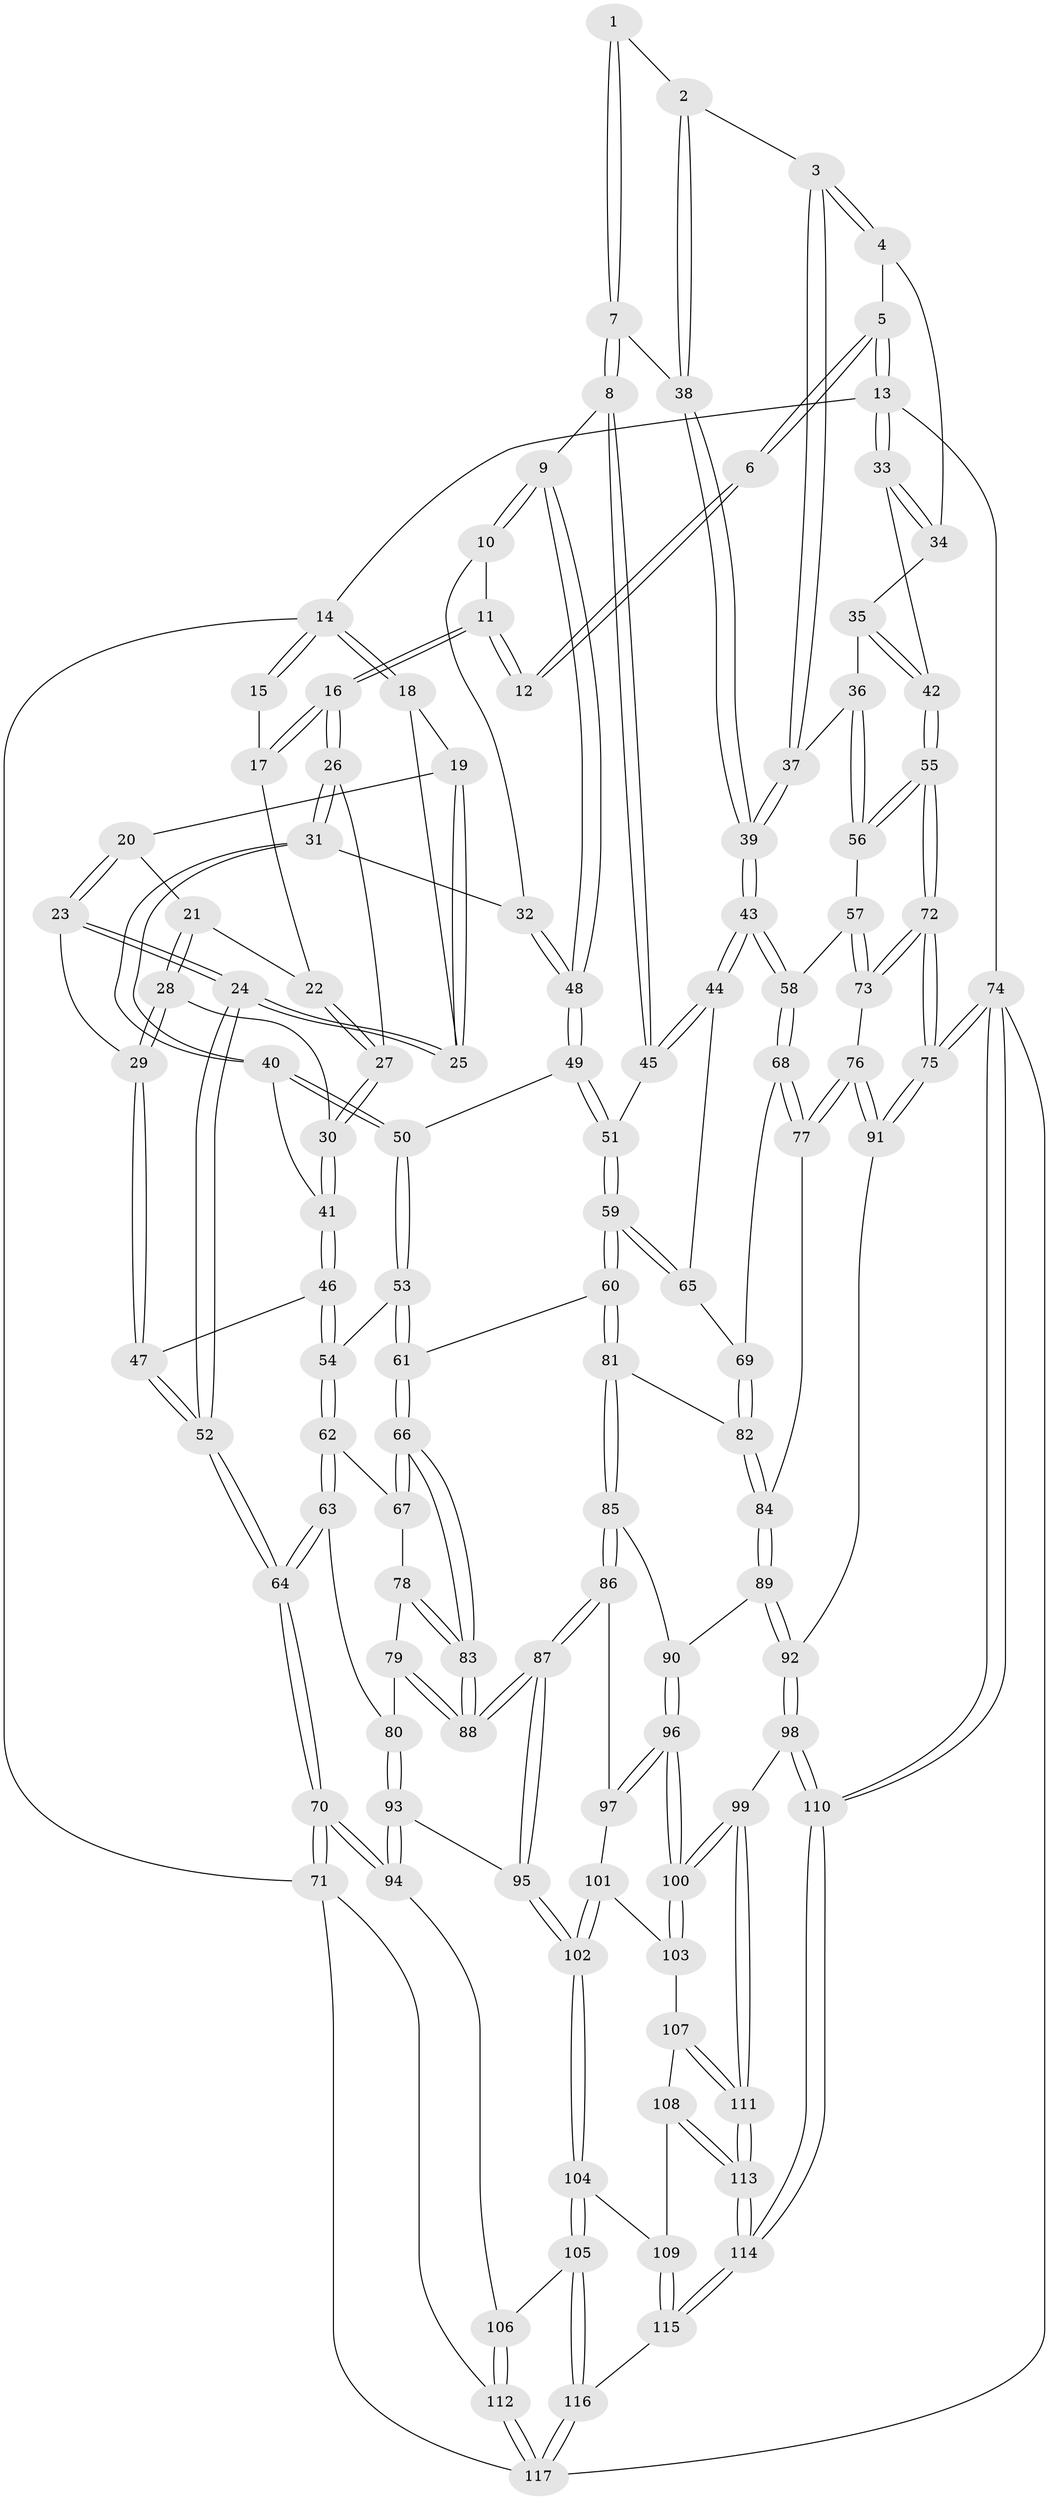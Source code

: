 // coarse degree distribution, {3: 0.425531914893617, 4: 0.40425531914893614, 2: 0.1276595744680851, 5: 0.0425531914893617}
// Generated by graph-tools (version 1.1) at 2025/54/03/04/25 22:54:42]
// undirected, 117 vertices, 289 edges
graph export_dot {
  node [color=gray90,style=filled];
  1 [pos="+0.568575018385071+0"];
  2 [pos="+0.6889534548997301+0.08520062857506247"];
  3 [pos="+0.8146277490550925+0.07467876947382068"];
  4 [pos="+0.8286675902339468+0.062416501643474245"];
  5 [pos="+1+0"];
  6 [pos="+0.52526777551239+0"];
  7 [pos="+0.5884606554901899+0.15256319544090646"];
  8 [pos="+0.5508227744465566+0.1744010661387627"];
  9 [pos="+0.5381722259892716+0.165030302703422"];
  10 [pos="+0.4752499918740562+0.05582084324710298"];
  11 [pos="+0.480362319610254+0"];
  12 [pos="+0.5072925290048016+0"];
  13 [pos="+1+0"];
  14 [pos="+0+0"];
  15 [pos="+0.22322555503845887+0"];
  16 [pos="+0.3092697755524591+0.10792441235310953"];
  17 [pos="+0.20403269647916703+0"];
  18 [pos="+0+0"];
  19 [pos="+0.05875073562802299+0.03796766841478972"];
  20 [pos="+0.09813928446516679+0.03693741050712808"];
  21 [pos="+0.11868385100578824+0.02308406962053309"];
  22 [pos="+0.18559539676265577+0"];
  23 [pos="+0.04076311493321839+0.11253814725198197"];
  24 [pos="+0+0.16411756017997228"];
  25 [pos="+0+0.10881852059889832"];
  26 [pos="+0.31288695846797565+0.12125188179607016"];
  27 [pos="+0.19820654137378363+0.1340683678964708"];
  28 [pos="+0.12449535721454905+0.1746324858098567"];
  29 [pos="+0.10134906856946634+0.19196659756435475"];
  30 [pos="+0.18831058856985322+0.16612226474621228"];
  31 [pos="+0.3340556381909102+0.16006751981074477"];
  32 [pos="+0.36930337432714894+0.16164790010882873"];
  33 [pos="+1+0.11231069519217267"];
  34 [pos="+0.9103034650479636+0.1383755380171461"];
  35 [pos="+0.9009021898118761+0.17776369965313193"];
  36 [pos="+0.8767882765774108+0.23657163613348453"];
  37 [pos="+0.8151517049847387+0.2267602908257023"];
  38 [pos="+0.6762744867821874+0.11485431487292108"];
  39 [pos="+0.7282155130548275+0.28227097531401785"];
  40 [pos="+0.30603400139127845+0.19332836659613833"];
  41 [pos="+0.22772352946104274+0.20612717781723947"];
  42 [pos="+1+0.15807605956046342"];
  43 [pos="+0.7100890093982895+0.31551377909838163"];
  44 [pos="+0.6458507875772359+0.32252354173936804"];
  45 [pos="+0.5538204495946057+0.19084994290183252"];
  46 [pos="+0.19340291316237151+0.29669415028851787"];
  47 [pos="+0.07001082897497964+0.26292372570962974"];
  48 [pos="+0.41540186328372175+0.2103803265062699"];
  49 [pos="+0.4284150436014858+0.27564062666599337"];
  50 [pos="+0.31489430357958453+0.2690872890329227"];
  51 [pos="+0.44814158413138966+0.3068202590074486"];
  52 [pos="+0+0.3948976953083961"];
  53 [pos="+0.2961902870487322+0.3152780821973653"];
  54 [pos="+0.20905188204153194+0.3192707432629486"];
  55 [pos="+1+0.2904010657805776"];
  56 [pos="+0.9792361064237534+0.3001716158193169"];
  57 [pos="+0.8781377280223371+0.38446244604064"];
  58 [pos="+0.7426576261327577+0.3595360836705486"];
  59 [pos="+0.46315433676327583+0.3989896185003152"];
  60 [pos="+0.46279150780290773+0.3995778753454112"];
  61 [pos="+0.3866912320762289+0.42228530953489124"];
  62 [pos="+0.1916907878027935+0.4042330733645542"];
  63 [pos="+0.05763989797822428+0.466725639440975"];
  64 [pos="+0+0.42665084288542987"];
  65 [pos="+0.6404302432424663+0.32663454167582556"];
  66 [pos="+0.37198556652865694+0.4369279840514148"];
  67 [pos="+0.22929830459582864+0.42847751437764525"];
  68 [pos="+0.7453469659108095+0.428344987965907"];
  69 [pos="+0.6311147255250259+0.46712135228647045"];
  70 [pos="+0+0.6728568083642535"];
  71 [pos="+0+0.6844759162003867"];
  72 [pos="+1+0.4953023597654421"];
  73 [pos="+0.8970105883589126+0.4977780770193069"];
  74 [pos="+1+1"];
  75 [pos="+1+1"];
  76 [pos="+0.8388568864205996+0.55206950112484"];
  77 [pos="+0.7512195845185422+0.4826388428103364"];
  78 [pos="+0.22923593182610522+0.47705589884612104"];
  79 [pos="+0.19252320234993095+0.5554894018748509"];
  80 [pos="+0.16323227267300613+0.5633713820057132"];
  81 [pos="+0.5264399231411433+0.5105672133824302"];
  82 [pos="+0.6194027968297976+0.520047654057945"];
  83 [pos="+0.3312951087766933+0.5626007854854748"];
  84 [pos="+0.6519562053068738+0.5410327559316893"];
  85 [pos="+0.4950927447764249+0.6099425915818141"];
  86 [pos="+0.3972893415553009+0.6598310179355974"];
  87 [pos="+0.36416281514351284+0.6661976929228993"];
  88 [pos="+0.32983019770454747+0.5707881712025965"];
  89 [pos="+0.6668400939361129+0.63275226943812"];
  90 [pos="+0.5626463576783048+0.653115086416344"];
  91 [pos="+0.8355331661452812+0.6893503969463572"];
  92 [pos="+0.7469444865207491+0.7039510196979775"];
  93 [pos="+0.15634786809866819+0.6633059456079324"];
  94 [pos="+0.103907259778621+0.7250574464971625"];
  95 [pos="+0.3596571587707814+0.6738484325640092"];
  96 [pos="+0.5593966793143249+0.7510768179182152"];
  97 [pos="+0.48901623605217315+0.7248994308512988"];
  98 [pos="+0.6974115729390559+0.7648569775027013"];
  99 [pos="+0.6077221594847418+0.8198527999059239"];
  100 [pos="+0.5828754894128378+0.7993940257058637"];
  101 [pos="+0.4786301844271353+0.7858904693084175"];
  102 [pos="+0.35178966572284875+0.7275926744445859"];
  103 [pos="+0.495027470008827+0.8009643342911681"];
  104 [pos="+0.3274955927481243+0.7957263274155735"];
  105 [pos="+0.30590209453424444+0.8178774869636778"];
  106 [pos="+0.15279285203404247+0.7969462401058841"];
  107 [pos="+0.445892410605985+0.8493583097420152"];
  108 [pos="+0.43670963308180427+0.8520860990796186"];
  109 [pos="+0.43655824400530097+0.8520883392490548"];
  110 [pos="+0.9812992531579758+1"];
  111 [pos="+0.5961983219800662+0.9025610144631273"];
  112 [pos="+0.10584050462990763+0.926904782380525"];
  113 [pos="+0.6059708318998899+1"];
  114 [pos="+0.6099005140782061+1"];
  115 [pos="+0.4012352808237807+1"];
  116 [pos="+0.2982646124969784+1"];
  117 [pos="+0.14223720708337398+1"];
  1 -- 2;
  1 -- 7;
  1 -- 7;
  2 -- 3;
  2 -- 38;
  2 -- 38;
  3 -- 4;
  3 -- 4;
  3 -- 37;
  3 -- 37;
  4 -- 5;
  4 -- 34;
  5 -- 6;
  5 -- 6;
  5 -- 13;
  5 -- 13;
  6 -- 12;
  6 -- 12;
  7 -- 8;
  7 -- 8;
  7 -- 38;
  8 -- 9;
  8 -- 45;
  8 -- 45;
  9 -- 10;
  9 -- 10;
  9 -- 48;
  9 -- 48;
  10 -- 11;
  10 -- 32;
  11 -- 12;
  11 -- 12;
  11 -- 16;
  11 -- 16;
  13 -- 14;
  13 -- 33;
  13 -- 33;
  13 -- 74;
  14 -- 15;
  14 -- 15;
  14 -- 18;
  14 -- 18;
  14 -- 71;
  15 -- 17;
  16 -- 17;
  16 -- 17;
  16 -- 26;
  16 -- 26;
  17 -- 22;
  18 -- 19;
  18 -- 25;
  19 -- 20;
  19 -- 25;
  19 -- 25;
  20 -- 21;
  20 -- 23;
  20 -- 23;
  21 -- 22;
  21 -- 28;
  21 -- 28;
  22 -- 27;
  22 -- 27;
  23 -- 24;
  23 -- 24;
  23 -- 29;
  24 -- 25;
  24 -- 25;
  24 -- 52;
  24 -- 52;
  26 -- 27;
  26 -- 31;
  26 -- 31;
  27 -- 30;
  27 -- 30;
  28 -- 29;
  28 -- 29;
  28 -- 30;
  29 -- 47;
  29 -- 47;
  30 -- 41;
  30 -- 41;
  31 -- 32;
  31 -- 40;
  31 -- 40;
  32 -- 48;
  32 -- 48;
  33 -- 34;
  33 -- 34;
  33 -- 42;
  34 -- 35;
  35 -- 36;
  35 -- 42;
  35 -- 42;
  36 -- 37;
  36 -- 56;
  36 -- 56;
  37 -- 39;
  37 -- 39;
  38 -- 39;
  38 -- 39;
  39 -- 43;
  39 -- 43;
  40 -- 41;
  40 -- 50;
  40 -- 50;
  41 -- 46;
  41 -- 46;
  42 -- 55;
  42 -- 55;
  43 -- 44;
  43 -- 44;
  43 -- 58;
  43 -- 58;
  44 -- 45;
  44 -- 45;
  44 -- 65;
  45 -- 51;
  46 -- 47;
  46 -- 54;
  46 -- 54;
  47 -- 52;
  47 -- 52;
  48 -- 49;
  48 -- 49;
  49 -- 50;
  49 -- 51;
  49 -- 51;
  50 -- 53;
  50 -- 53;
  51 -- 59;
  51 -- 59;
  52 -- 64;
  52 -- 64;
  53 -- 54;
  53 -- 61;
  53 -- 61;
  54 -- 62;
  54 -- 62;
  55 -- 56;
  55 -- 56;
  55 -- 72;
  55 -- 72;
  56 -- 57;
  57 -- 58;
  57 -- 73;
  57 -- 73;
  58 -- 68;
  58 -- 68;
  59 -- 60;
  59 -- 60;
  59 -- 65;
  59 -- 65;
  60 -- 61;
  60 -- 81;
  60 -- 81;
  61 -- 66;
  61 -- 66;
  62 -- 63;
  62 -- 63;
  62 -- 67;
  63 -- 64;
  63 -- 64;
  63 -- 80;
  64 -- 70;
  64 -- 70;
  65 -- 69;
  66 -- 67;
  66 -- 67;
  66 -- 83;
  66 -- 83;
  67 -- 78;
  68 -- 69;
  68 -- 77;
  68 -- 77;
  69 -- 82;
  69 -- 82;
  70 -- 71;
  70 -- 71;
  70 -- 94;
  70 -- 94;
  71 -- 112;
  71 -- 117;
  72 -- 73;
  72 -- 73;
  72 -- 75;
  72 -- 75;
  73 -- 76;
  74 -- 75;
  74 -- 75;
  74 -- 110;
  74 -- 110;
  74 -- 117;
  75 -- 91;
  75 -- 91;
  76 -- 77;
  76 -- 77;
  76 -- 91;
  76 -- 91;
  77 -- 84;
  78 -- 79;
  78 -- 83;
  78 -- 83;
  79 -- 80;
  79 -- 88;
  79 -- 88;
  80 -- 93;
  80 -- 93;
  81 -- 82;
  81 -- 85;
  81 -- 85;
  82 -- 84;
  82 -- 84;
  83 -- 88;
  83 -- 88;
  84 -- 89;
  84 -- 89;
  85 -- 86;
  85 -- 86;
  85 -- 90;
  86 -- 87;
  86 -- 87;
  86 -- 97;
  87 -- 88;
  87 -- 88;
  87 -- 95;
  87 -- 95;
  89 -- 90;
  89 -- 92;
  89 -- 92;
  90 -- 96;
  90 -- 96;
  91 -- 92;
  92 -- 98;
  92 -- 98;
  93 -- 94;
  93 -- 94;
  93 -- 95;
  94 -- 106;
  95 -- 102;
  95 -- 102;
  96 -- 97;
  96 -- 97;
  96 -- 100;
  96 -- 100;
  97 -- 101;
  98 -- 99;
  98 -- 110;
  98 -- 110;
  99 -- 100;
  99 -- 100;
  99 -- 111;
  99 -- 111;
  100 -- 103;
  100 -- 103;
  101 -- 102;
  101 -- 102;
  101 -- 103;
  102 -- 104;
  102 -- 104;
  103 -- 107;
  104 -- 105;
  104 -- 105;
  104 -- 109;
  105 -- 106;
  105 -- 116;
  105 -- 116;
  106 -- 112;
  106 -- 112;
  107 -- 108;
  107 -- 111;
  107 -- 111;
  108 -- 109;
  108 -- 113;
  108 -- 113;
  109 -- 115;
  109 -- 115;
  110 -- 114;
  110 -- 114;
  111 -- 113;
  111 -- 113;
  112 -- 117;
  112 -- 117;
  113 -- 114;
  113 -- 114;
  114 -- 115;
  114 -- 115;
  115 -- 116;
  116 -- 117;
  116 -- 117;
}
